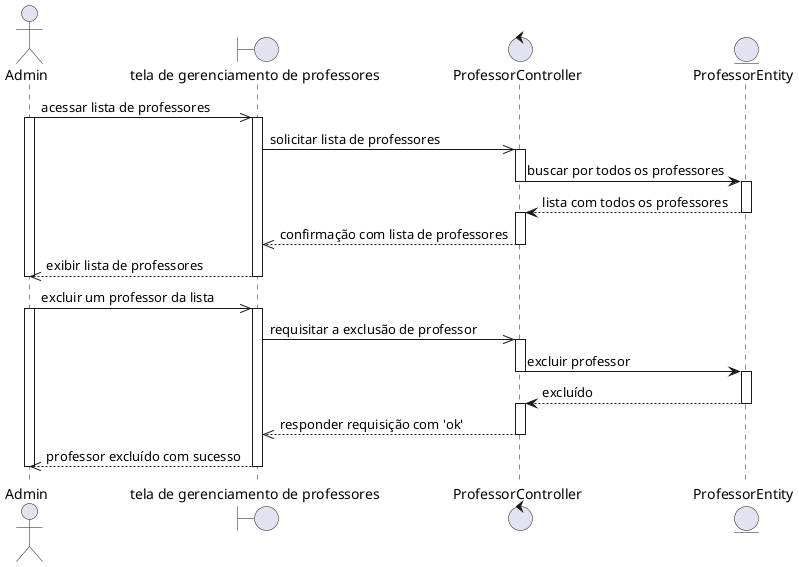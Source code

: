 @startuml
actor Admin
boundary "tela de gerenciamento de professores" as professor
control ProfessorController 
entity ProfessorEntity

Admin ->> professor: acessar lista de professores
activate Admin
activate professor
professor ->> ProfessorController: solicitar lista de professores
activate ProfessorController
ProfessorController -> ProfessorEntity: buscar por todos os professores
deactivate ProfessorController
activate ProfessorEntity
ProfessorEntity --> ProfessorController: lista com todos os professores
deactivate ProfessorEntity
activate ProfessorController
ProfessorController -->> professor: confirmação com lista de professores
deactivate ProfessorController
professor -->> Admin: exibir lista de professores 
deactivate professor
deactivate Admin

Admin ->> professor: excluir um professor da lista
activate Admin
activate professor
professor ->> ProfessorController: requisitar a exclusão de professor
activate ProfessorController
ProfessorController -> ProfessorEntity: excluir professor
deactivate ProfessorController
activate ProfessorEntity
ProfessorEntity --> ProfessorController: excluído
deactivate ProfessorEntity
activate ProfessorController
ProfessorController -->> professor: responder requisição com 'ok'
deactivate ProfessorController
professor -->> Admin: professor excluído com sucesso
deactivate professor
deactivate Admin
@enduml